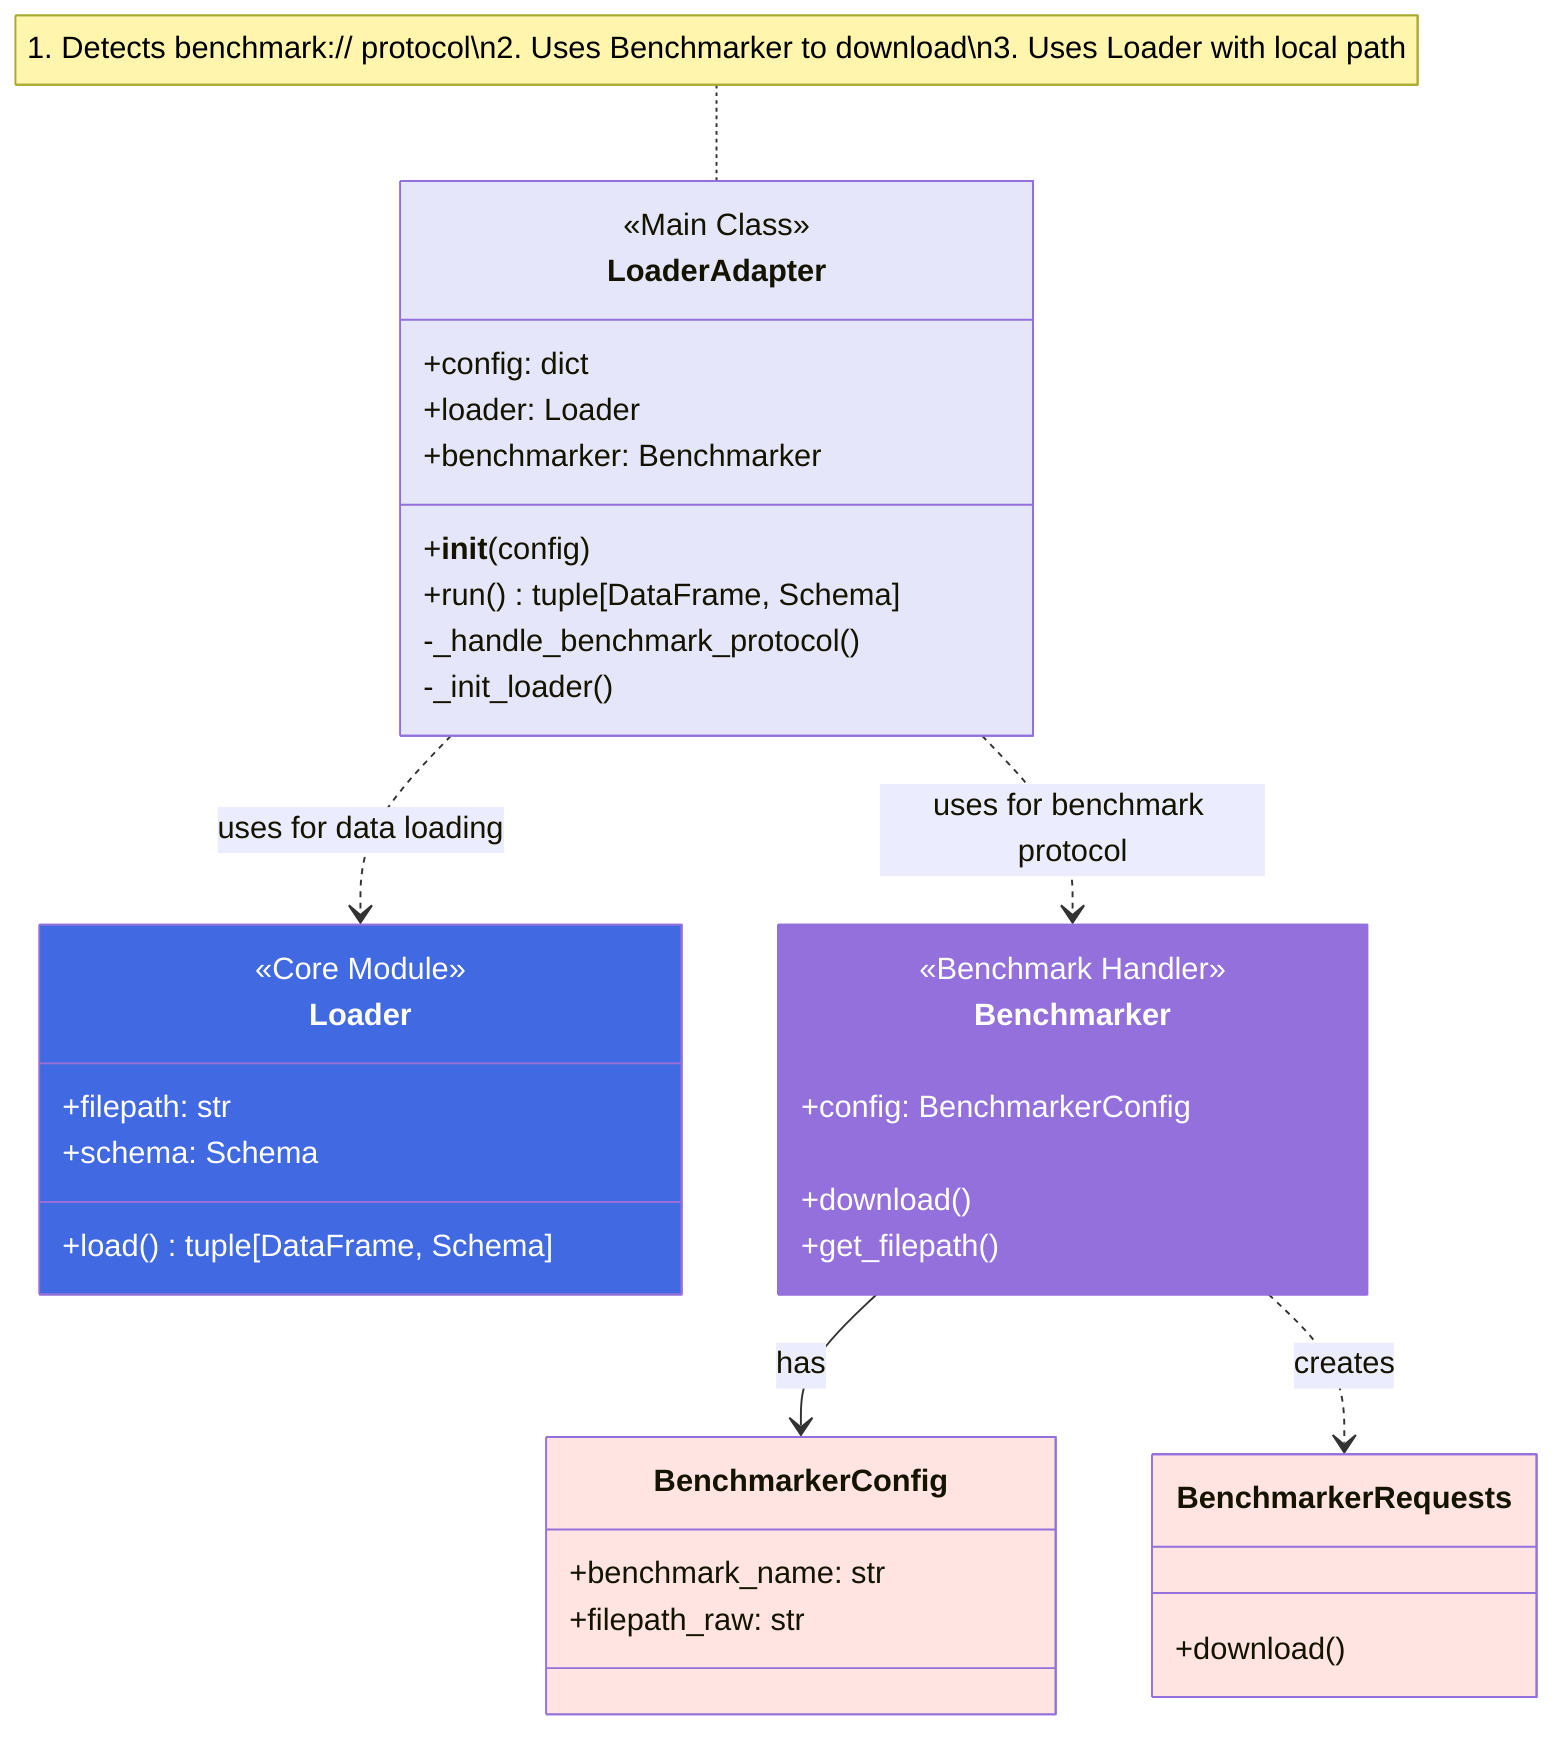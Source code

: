 classDiagram

    class LoaderAdapter {
        +config: dict
        +loader: Loader
        +benchmarker: Benchmarker
        +__init__(config)
        +run() tuple[DataFrame, Schema]
        -_handle_benchmark_protocol()
        -_init_loader()
    }
    
    class Loader {
        +filepath: str
        +schema: Schema
        +load() tuple[DataFrame, Schema]
    }
    
    class Benchmarker {
        +config: BenchmarkerConfig
        +download()
        +get_filepath()
    }
    
    class BenchmarkerConfig {
        +benchmark_name: str
        +filepath_raw: str
    }
    
    class BenchmarkerRequests {
        +download()
    }

    LoaderAdapter ..> Loader : uses for data loading
    LoaderAdapter ..> Benchmarker : uses for benchmark protocol
    Benchmarker --> BenchmarkerConfig : has
    Benchmarker ..> BenchmarkerRequests : creates

    %% Style definitions
    class LoaderAdapter {
        <<Main Class>>
    }
    style LoaderAdapter fill:#E6E6FA
    
    class Loader {
        <<Core Module>>
    }
    style Loader fill:#4169E1,color:#fff
    
    class Benchmarker {
        <<Benchmark Handler>>
    }
    style Benchmarker fill:#9370DB,color:#fff
    
    style BenchmarkerConfig fill:#FFE4E1
    style BenchmarkerRequests fill:#FFE4E1

    note for LoaderAdapter "1. Detects benchmark:// protocol\n2. Uses Benchmarker to download\n3. Uses Loader with local path"
